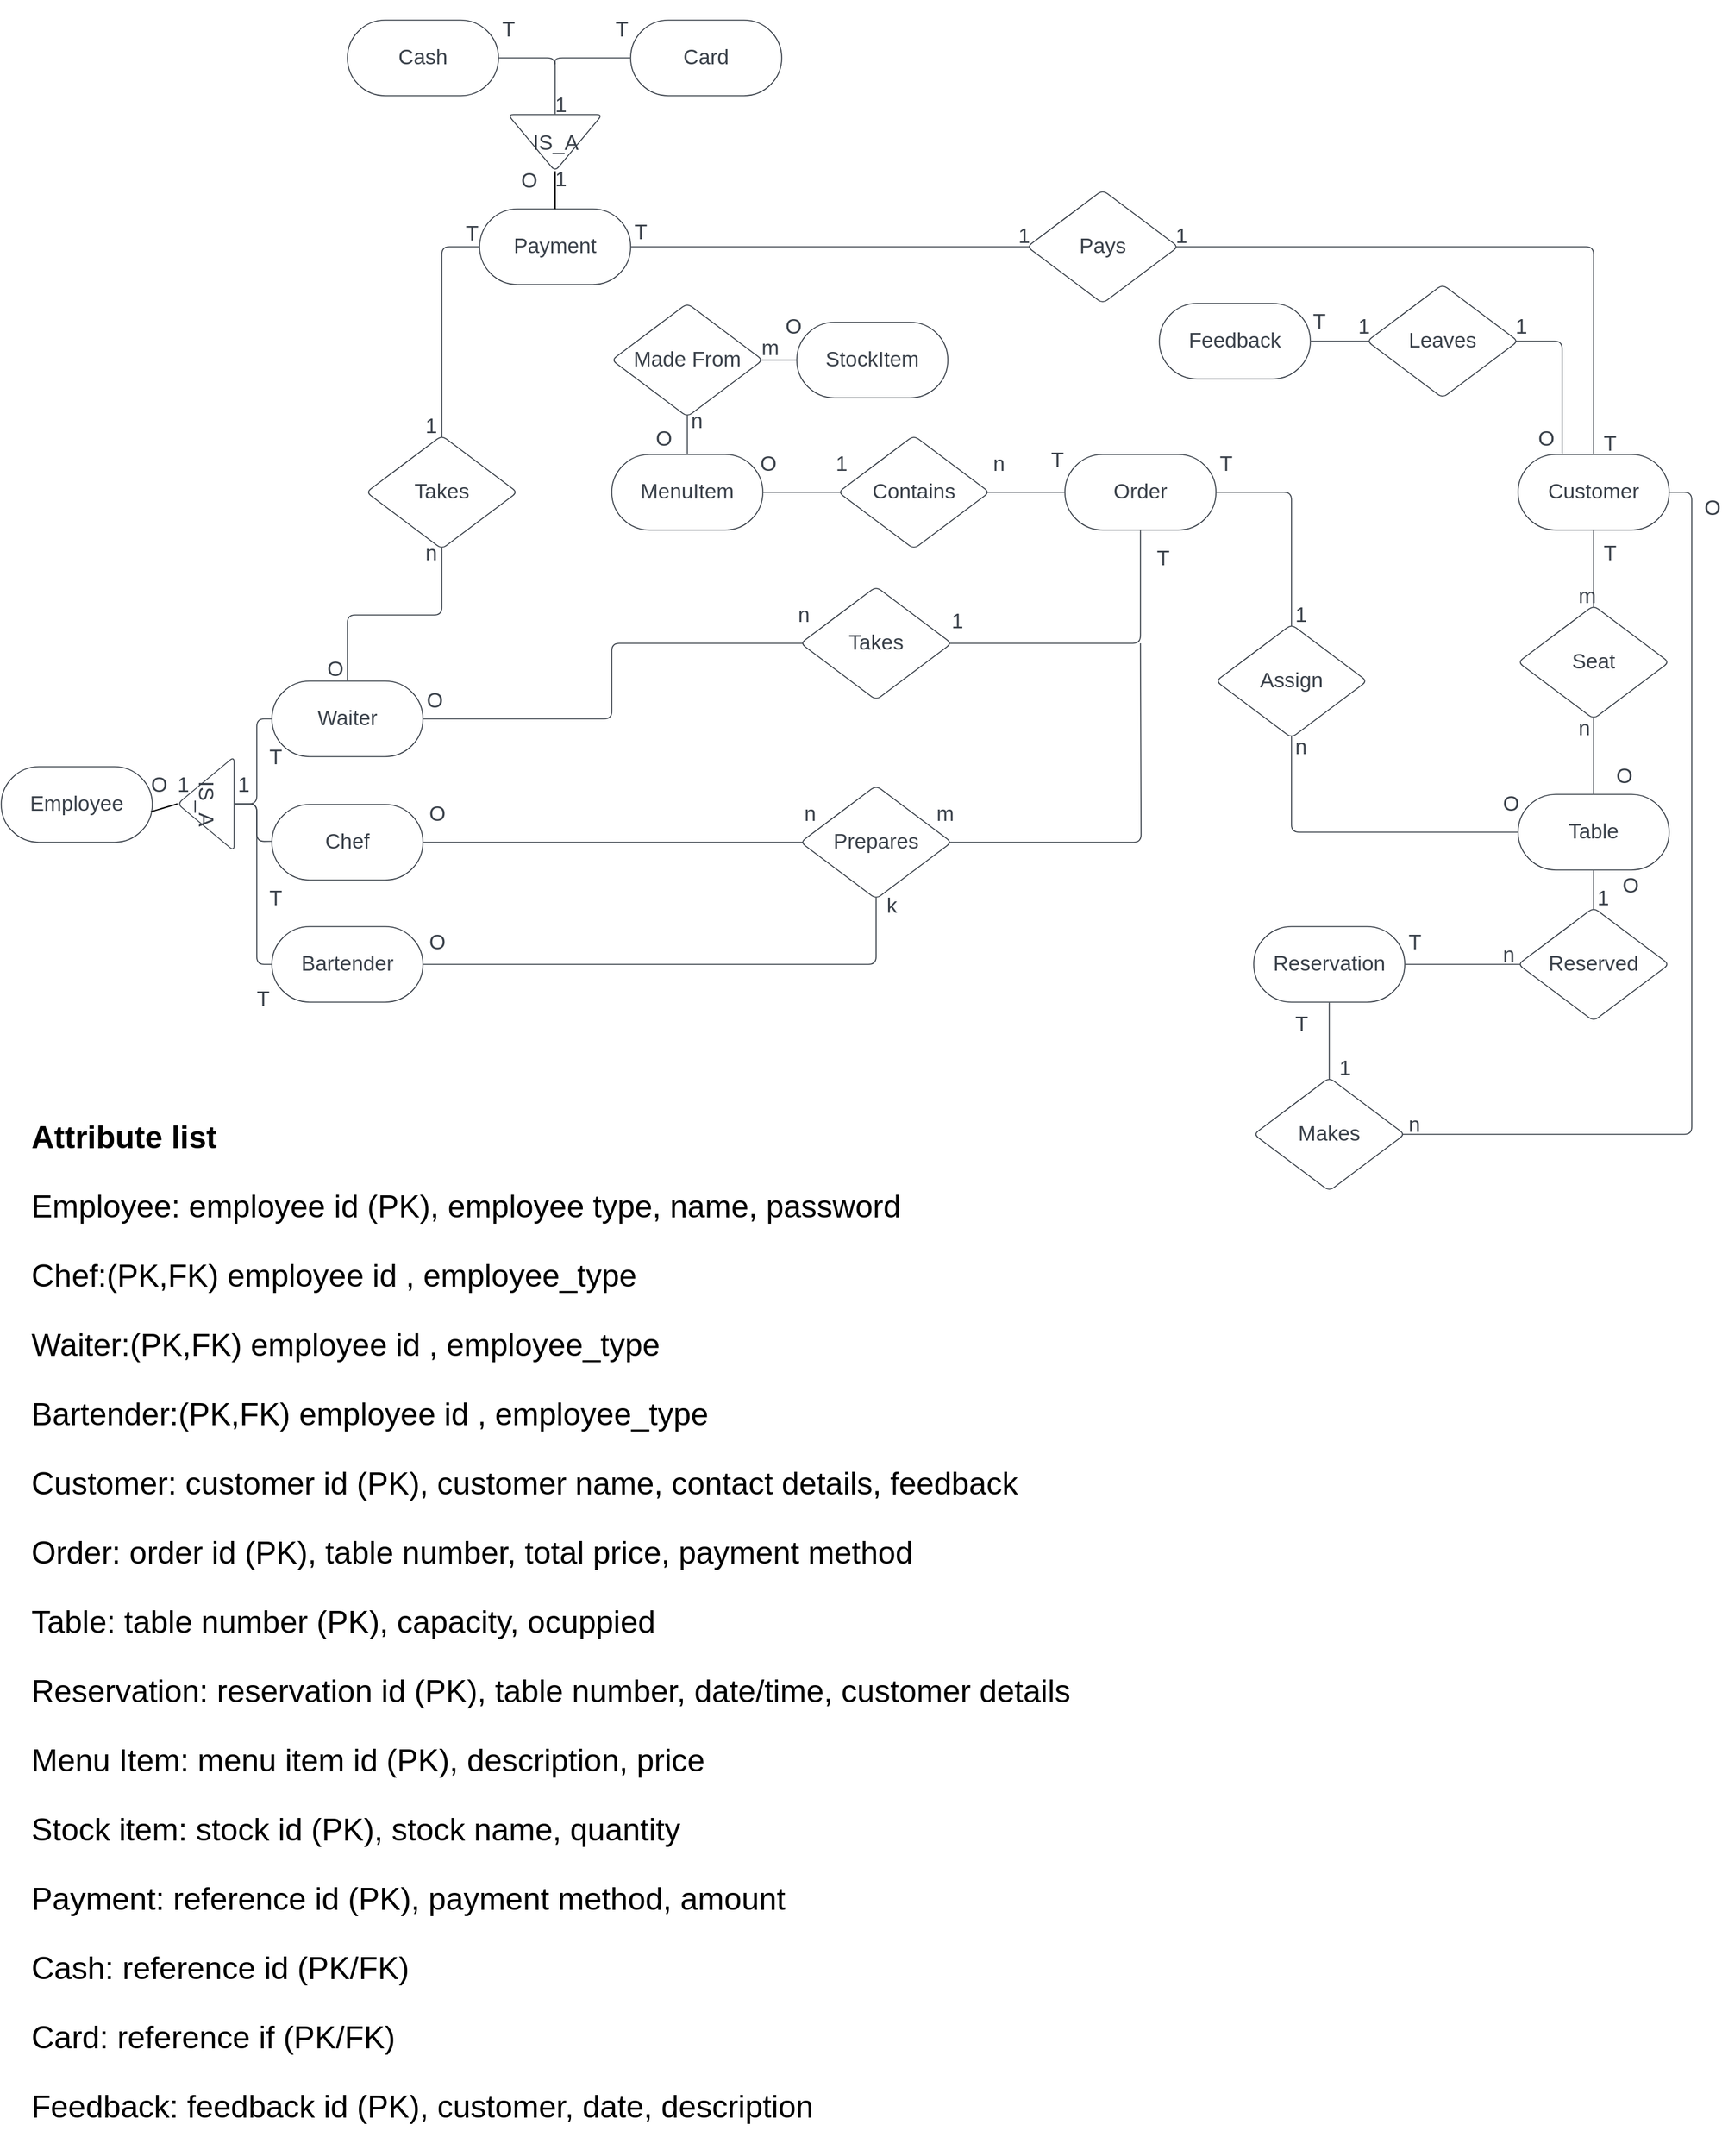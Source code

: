 <mxfile version="21.1.1" type="device">
  <diagram name="Page-1" id="UmS6rFTY6wsE3aGpJzvI">
    <mxGraphModel dx="3357" dy="1777" grid="1" gridSize="10" guides="1" tooltips="1" connect="1" arrows="1" fold="1" page="1" pageScale="1" pageWidth="4681" pageHeight="3300" math="0" shadow="0">
      <root>
        <mxCell id="0" />
        <mxCell id="1" parent="0" />
        <mxCell id="S80QuY6IthFkzWMJONJ6-1" value="MenuItem" style="html=1;overflow=block;blockSpacing=1;whiteSpace=wrap;rounded=1;arcSize=50;fontSize=16.7;fontColor=#3a414a;spacing=3.8;strokeColor=#3a414a;strokeOpacity=100;strokeWidth=0.8;lucidId=2_DQPhxuo9Rk;" vertex="1" parent="1">
          <mxGeometry x="495" y="440" width="120" height="60" as="geometry" />
        </mxCell>
        <mxCell id="S80QuY6IthFkzWMJONJ6-2" value="Order" style="html=1;overflow=block;blockSpacing=1;whiteSpace=wrap;rounded=1;arcSize=50;fontSize=16.7;fontColor=#3a414a;spacing=3.8;strokeColor=#3a414a;strokeOpacity=100;strokeWidth=0.8;lucidId=._DQTchEHY8T;" vertex="1" parent="1">
          <mxGeometry x="855" y="440" width="120" height="60" as="geometry" />
        </mxCell>
        <mxCell id="S80QuY6IthFkzWMJONJ6-3" value="Customer" style="html=1;overflow=block;blockSpacing=1;whiteSpace=wrap;rounded=1;arcSize=50;fontSize=16.7;fontColor=#3a414a;spacing=3.8;strokeColor=#3a414a;strokeOpacity=100;strokeWidth=0.8;lucidId=d.DQFNLU6VH_;" vertex="1" parent="1">
          <mxGeometry x="1215" y="440" width="120" height="60" as="geometry" />
        </mxCell>
        <mxCell id="S80QuY6IthFkzWMJONJ6-4" value="Payment" style="html=1;overflow=block;blockSpacing=1;whiteSpace=wrap;rounded=1;arcSize=50;fontSize=16.7;fontColor=#3a414a;spacing=3.8;strokeColor=#3a414a;strokeOpacity=100;strokeWidth=0.8;lucidId=h.DQC96e93he;" vertex="1" parent="1">
          <mxGeometry x="390" y="245" width="120" height="60" as="geometry" />
        </mxCell>
        <mxCell id="S80QuY6IthFkzWMJONJ6-5" value="StockItem" style="html=1;overflow=block;blockSpacing=1;whiteSpace=wrap;rounded=1;arcSize=50;fontSize=16.7;fontColor=#3a414a;spacing=3.8;strokeColor=#3a414a;strokeOpacity=100;strokeWidth=0.8;lucidId=w.DQA-eMq3Mj;" vertex="1" parent="1">
          <mxGeometry x="642" y="335" width="120" height="60" as="geometry" />
        </mxCell>
        <mxCell id="S80QuY6IthFkzWMJONJ6-6" value="Employee" style="html=1;overflow=block;blockSpacing=1;whiteSpace=wrap;rounded=1;arcSize=50;fontSize=16.7;fontColor=#3a414a;spacing=3.8;strokeColor=#3a414a;strokeOpacity=100;strokeWidth=0.8;lucidId=v~DQZz5hIpRH;" vertex="1" parent="1">
          <mxGeometry x="10" y="688" width="120" height="60" as="geometry" />
        </mxCell>
        <mxCell id="S80QuY6IthFkzWMJONJ6-7" value="Table" style="html=1;overflow=block;blockSpacing=1;whiteSpace=wrap;rounded=1;arcSize=50;fontSize=16.7;fontColor=#3a414a;spacing=3.8;strokeColor=#3a414a;strokeOpacity=100;strokeWidth=0.8;lucidId=0bEQs~nstInd;" vertex="1" parent="1">
          <mxGeometry x="1215" y="710" width="120" height="60" as="geometry" />
        </mxCell>
        <mxCell id="S80QuY6IthFkzWMJONJ6-8" value="Seat" style="html=1;overflow=block;blockSpacing=1;whiteSpace=wrap;rhombus;fontSize=16.7;fontColor=#3a414a;spacing=3.8;strokeColor=#3a414a;strokeOpacity=100;rounded=1;absoluteArcSize=1;arcSize=9;strokeWidth=0.8;lucidId=tdEQ4blQY3JG;" vertex="1" parent="1">
          <mxGeometry x="1215" y="560" width="120" height="90" as="geometry" />
        </mxCell>
        <mxCell id="S80QuY6IthFkzWMJONJ6-9" value="" style="html=1;jettySize=18;whiteSpace=wrap;fontSize=13;strokeColor=#3a414a;strokeOpacity=100;strokeWidth=0.8;rounded=1;arcSize=12;edgeStyle=orthogonalEdgeStyle;startArrow=none;endArrow=none;exitX=0.5;exitY=0.988;exitPerimeter=0;entryX=0.5;entryY=-0.006;entryPerimeter=0;lucidId=BdEQRk9umvF-;" edge="1" parent="1" source="S80QuY6IthFkzWMJONJ6-8" target="S80QuY6IthFkzWMJONJ6-7">
          <mxGeometry width="100" height="100" relative="1" as="geometry">
            <Array as="points" />
          </mxGeometry>
        </mxCell>
        <mxCell id="S80QuY6IthFkzWMJONJ6-10" value="" style="html=1;jettySize=18;whiteSpace=wrap;fontSize=13;strokeColor=#3a414a;strokeOpacity=100;strokeWidth=0.8;rounded=1;arcSize=12;edgeStyle=orthogonalEdgeStyle;startArrow=none;endArrow=none;exitX=0.5;exitY=0.012;exitPerimeter=0;entryX=0.5;entryY=1.006;entryPerimeter=0;lucidId=DdEQl_QX19ii;" edge="1" parent="1" source="S80QuY6IthFkzWMJONJ6-8" target="S80QuY6IthFkzWMJONJ6-3">
          <mxGeometry width="100" height="100" relative="1" as="geometry">
            <Array as="points" />
          </mxGeometry>
        </mxCell>
        <mxCell id="S80QuY6IthFkzWMJONJ6-11" value="Assign" style="html=1;overflow=block;blockSpacing=1;whiteSpace=wrap;rhombus;fontSize=16.7;fontColor=#3a414a;spacing=3.8;strokeColor=#3a414a;strokeOpacity=100;rounded=1;absoluteArcSize=1;arcSize=9;strokeWidth=0.8;lucidId=7dEQ_uxUIDBg;" vertex="1" parent="1">
          <mxGeometry x="975" y="575" width="120" height="90" as="geometry" />
        </mxCell>
        <mxCell id="S80QuY6IthFkzWMJONJ6-12" value="" style="html=1;jettySize=18;whiteSpace=wrap;fontSize=13;strokeColor=#3a414a;strokeOpacity=100;strokeWidth=0.8;rounded=1;arcSize=12;edgeStyle=orthogonalEdgeStyle;startArrow=none;endArrow=none;exitX=-0.003;exitY=0.5;exitPerimeter=0;entryX=0.5;entryY=0.988;entryPerimeter=0;lucidId=_dEQQ1A~7qpR;" edge="1" parent="1" source="S80QuY6IthFkzWMJONJ6-7" target="S80QuY6IthFkzWMJONJ6-11">
          <mxGeometry width="100" height="100" relative="1" as="geometry">
            <Array as="points" />
          </mxGeometry>
        </mxCell>
        <mxCell id="S80QuY6IthFkzWMJONJ6-13" value="Contains" style="html=1;overflow=block;blockSpacing=1;whiteSpace=wrap;rhombus;fontSize=16.7;fontColor=#3a414a;spacing=3.8;strokeColor=#3a414a;strokeOpacity=100;rounded=1;absoluteArcSize=1;arcSize=9;strokeWidth=0.8;lucidId=EfEQcmKpIMPb;" vertex="1" parent="1">
          <mxGeometry x="675" y="425" width="120" height="90" as="geometry" />
        </mxCell>
        <mxCell id="S80QuY6IthFkzWMJONJ6-14" value="" style="html=1;jettySize=18;whiteSpace=wrap;fontSize=13;strokeColor=#3a414a;strokeOpacity=100;strokeWidth=0.8;rounded=1;arcSize=12;edgeStyle=orthogonalEdgeStyle;startArrow=none;endArrow=none;exitX=0.016;exitY=0.5;exitPerimeter=0;entryX=1.003;entryY=0.5;entryPerimeter=0;lucidId=NfEQSkgi019_;" edge="1" parent="1" source="S80QuY6IthFkzWMJONJ6-13" target="S80QuY6IthFkzWMJONJ6-1">
          <mxGeometry width="100" height="100" relative="1" as="geometry">
            <Array as="points" />
          </mxGeometry>
        </mxCell>
        <mxCell id="S80QuY6IthFkzWMJONJ6-15" value="" style="html=1;jettySize=18;whiteSpace=wrap;fontSize=13;strokeColor=#3a414a;strokeOpacity=100;strokeWidth=0.8;rounded=1;arcSize=12;edgeStyle=orthogonalEdgeStyle;startArrow=none;endArrow=none;exitX=0.984;exitY=0.5;exitPerimeter=0;entryX=-0.003;entryY=0.5;entryPerimeter=0;lucidId=PfEQSQd2A8I1;" edge="1" parent="1" source="S80QuY6IthFkzWMJONJ6-13" target="S80QuY6IthFkzWMJONJ6-2">
          <mxGeometry width="100" height="100" relative="1" as="geometry">
            <Array as="points" />
          </mxGeometry>
        </mxCell>
        <mxCell id="S80QuY6IthFkzWMJONJ6-16" value="IS_A" style="html=1;overflow=block;blockSpacing=1;whiteSpace=wrap;triangle;direction=south;anchorPointDirection=0;fontSize=16.7;fontColor=#3a414a;spacing=3.8;strokeColor=#3a414a;strokeOpacity=100;rounded=1;absoluteArcSize=1;arcSize=9;rotation=90;strokeWidth=0.8;lucidId=~hEQePkiE7fA;" vertex="1" parent="1">
          <mxGeometry x="135" y="695" width="75" height="45" as="geometry" />
        </mxCell>
        <mxCell id="S80QuY6IthFkzWMJONJ6-17" value="Waiter" style="html=1;overflow=block;blockSpacing=1;whiteSpace=wrap;rounded=1;arcSize=50;fontSize=16.7;fontColor=#3a414a;spacing=3.8;strokeColor=#3a414a;strokeOpacity=100;strokeWidth=0.8;lucidId=BiEQbchatAL5;" vertex="1" parent="1">
          <mxGeometry x="225" y="620" width="120" height="60" as="geometry" />
        </mxCell>
        <mxCell id="S80QuY6IthFkzWMJONJ6-18" value="Chef" style="html=1;overflow=block;blockSpacing=1;whiteSpace=wrap;rounded=1;arcSize=50;fontSize=16.7;fontColor=#3a414a;spacing=3.8;strokeColor=#3a414a;strokeOpacity=100;strokeWidth=0.8;lucidId=UiEQfYF8tl4D;" vertex="1" parent="1">
          <mxGeometry x="225" y="718" width="120" height="60" as="geometry" />
        </mxCell>
        <mxCell id="S80QuY6IthFkzWMJONJ6-19" value="" style="html=1;jettySize=18;whiteSpace=wrap;fontSize=13;strokeColor=#3a414a;strokeOpacity=100;strokeWidth=0.8;rounded=1;arcSize=12;edgeStyle=orthogonalEdgeStyle;startArrow=none;endArrow=none;exitX=0.5;exitY=-0.008;exitPerimeter=0;entryX=-0.003;entryY=0.5;entryPerimeter=0;lucidId=0iEQiev8DkRv;" edge="1" parent="1" source="S80QuY6IthFkzWMJONJ6-16" target="S80QuY6IthFkzWMJONJ6-17">
          <mxGeometry width="100" height="100" relative="1" as="geometry">
            <Array as="points">
              <mxPoint x="213" y="718" />
              <mxPoint x="213" y="650" />
            </Array>
          </mxGeometry>
        </mxCell>
        <mxCell id="S80QuY6IthFkzWMJONJ6-20" value="" style="html=1;jettySize=18;whiteSpace=wrap;fontSize=13;strokeColor=#3a414a;strokeOpacity=100;strokeWidth=0.8;rounded=1;arcSize=12;edgeStyle=orthogonalEdgeStyle;startArrow=none;endArrow=none;exitX=0.5;exitY=-0.008;exitPerimeter=0;entryX=-0.003;entryY=0.488;entryPerimeter=0;lucidId=4iEQh3PGphHI;" edge="1" parent="1" source="S80QuY6IthFkzWMJONJ6-16" target="S80QuY6IthFkzWMJONJ6-18">
          <mxGeometry width="100" height="100" relative="1" as="geometry">
            <Array as="points" />
          </mxGeometry>
        </mxCell>
        <mxCell id="S80QuY6IthFkzWMJONJ6-21" value="Takes" style="html=1;overflow=block;blockSpacing=1;whiteSpace=wrap;rhombus;fontSize=16.7;fontColor=#3a414a;spacing=3.8;strokeColor=#3a414a;strokeOpacity=100;rounded=1;absoluteArcSize=1;arcSize=9;strokeWidth=0.8;lucidId=djEQe-ayFI_I;" vertex="1" parent="1">
          <mxGeometry x="645" y="545" width="120" height="90" as="geometry" />
        </mxCell>
        <mxCell id="S80QuY6IthFkzWMJONJ6-22" value="" style="html=1;jettySize=18;whiteSpace=wrap;fontSize=13;strokeColor=#3a414a;strokeOpacity=100;strokeWidth=0.8;rounded=1;arcSize=12;edgeStyle=orthogonalEdgeStyle;startArrow=none;endArrow=none;exitX=0.984;exitY=0.5;exitPerimeter=0;entryX=0.5;entryY=1.006;entryPerimeter=0;lucidId=mjEQLjNJ.m2A;" edge="1" parent="1" source="S80QuY6IthFkzWMJONJ6-21" target="S80QuY6IthFkzWMJONJ6-2">
          <mxGeometry width="100" height="100" relative="1" as="geometry">
            <Array as="points" />
          </mxGeometry>
        </mxCell>
        <mxCell id="S80QuY6IthFkzWMJONJ6-23" value="" style="html=1;jettySize=18;whiteSpace=wrap;fontSize=13;strokeColor=#3a414a;strokeOpacity=100;strokeWidth=0.8;rounded=1;arcSize=12;edgeStyle=orthogonalEdgeStyle;startArrow=none;endArrow=none;exitX=1.003;exitY=0.5;exitPerimeter=0;entryX=0.016;entryY=0.5;entryPerimeter=0;lucidId=qjEQ~NXmA59S;" edge="1" parent="1" source="S80QuY6IthFkzWMJONJ6-17" target="S80QuY6IthFkzWMJONJ6-21">
          <mxGeometry width="100" height="100" relative="1" as="geometry">
            <Array as="points" />
          </mxGeometry>
        </mxCell>
        <mxCell id="S80QuY6IthFkzWMJONJ6-24" value="Prepares" style="html=1;overflow=block;blockSpacing=1;whiteSpace=wrap;rhombus;fontSize=16.7;fontColor=#3a414a;spacing=3.8;strokeColor=#3a414a;strokeOpacity=100;rounded=1;absoluteArcSize=1;arcSize=9;strokeWidth=0.8;lucidId=xjEQtoVPpX7N;" vertex="1" parent="1">
          <mxGeometry x="645" y="703" width="120" height="90" as="geometry" />
        </mxCell>
        <mxCell id="S80QuY6IthFkzWMJONJ6-25" value="" style="html=1;jettySize=18;whiteSpace=wrap;fontSize=13;strokeColor=#3a414a;strokeOpacity=100;strokeWidth=0.8;rounded=1;arcSize=12;edgeStyle=orthogonalEdgeStyle;startArrow=none;endArrow=none;exitX=1.003;exitY=0.5;exitPerimeter=0;entryX=0.016;entryY=0.5;entryPerimeter=0;lucidId=CjEQ1WQ_Jceo;" edge="1" parent="1" source="S80QuY6IthFkzWMJONJ6-18" target="S80QuY6IthFkzWMJONJ6-24">
          <mxGeometry width="100" height="100" relative="1" as="geometry">
            <Array as="points" />
          </mxGeometry>
        </mxCell>
        <mxCell id="S80QuY6IthFkzWMJONJ6-26" value="" style="html=1;jettySize=18;whiteSpace=wrap;fontSize=13;strokeColor=#3a414a;strokeOpacity=100;strokeWidth=0.8;rounded=1;arcSize=12;edgeStyle=orthogonalEdgeStyle;startArrow=none;endArrow=none;exitX=0.984;exitY=0.5;exitPerimeter=0;lucidId=EjEQ8xeUZs5j;" edge="1" parent="1" source="S80QuY6IthFkzWMJONJ6-24">
          <mxGeometry width="100" height="100" relative="1" as="geometry">
            <Array as="points" />
            <mxPoint x="915" y="590" as="targetPoint" />
          </mxGeometry>
        </mxCell>
        <mxCell id="S80QuY6IthFkzWMJONJ6-27" value="Takes" style="html=1;overflow=block;blockSpacing=1;whiteSpace=wrap;rhombus;fontSize=16.7;fontColor=#3a414a;spacing=3.8;strokeColor=#3a414a;strokeOpacity=100;rounded=1;absoluteArcSize=1;arcSize=9;strokeWidth=0.8;lucidId=YmEQTsb6WZVF;" vertex="1" parent="1">
          <mxGeometry x="300" y="425" width="120" height="90" as="geometry" />
        </mxCell>
        <mxCell id="S80QuY6IthFkzWMJONJ6-28" value="" style="html=1;jettySize=18;whiteSpace=wrap;fontSize=13;strokeColor=#3a414a;strokeOpacity=100;strokeWidth=0.8;rounded=1;arcSize=12;edgeStyle=orthogonalEdgeStyle;startArrow=none;endArrow=none;exitX=0.5;exitY=-0.006;exitPerimeter=0;entryX=0.5;entryY=0.988;entryPerimeter=0;lucidId=9mEQhfkP1P~V;" edge="1" parent="1" source="S80QuY6IthFkzWMJONJ6-17" target="S80QuY6IthFkzWMJONJ6-27">
          <mxGeometry width="100" height="100" relative="1" as="geometry">
            <Array as="points" />
          </mxGeometry>
        </mxCell>
        <mxCell id="S80QuY6IthFkzWMJONJ6-29" value="" style="html=1;jettySize=18;whiteSpace=wrap;fontSize=13;strokeColor=#3a414a;strokeOpacity=100;strokeWidth=0.8;rounded=1;arcSize=12;edgeStyle=orthogonalEdgeStyle;startArrow=none;endArrow=none;exitX=0.5;exitY=0.012;exitPerimeter=0;entryX=-0.003;entryY=0.5;entryPerimeter=0;lucidId=.mEQuOVJLHmQ;" edge="1" parent="1" source="S80QuY6IthFkzWMJONJ6-27" target="S80QuY6IthFkzWMJONJ6-4">
          <mxGeometry width="100" height="100" relative="1" as="geometry">
            <Array as="points" />
          </mxGeometry>
        </mxCell>
        <mxCell id="S80QuY6IthFkzWMJONJ6-30" value="IS_A" style="html=1;overflow=block;blockSpacing=1;whiteSpace=wrap;triangle;direction=south;anchorPointDirection=0;fontSize=16.7;fontColor=#3a414a;spacing=3.8;strokeColor=#3a414a;strokeOpacity=100;rounded=1;absoluteArcSize=1;arcSize=9;strokeWidth=0.8;lucidId=rnEQ-4350Gy2;" vertex="1" parent="1">
          <mxGeometry x="412.5" y="170" width="75" height="45" as="geometry" />
        </mxCell>
        <mxCell id="S80QuY6IthFkzWMJONJ6-31" value="Cash" style="html=1;overflow=block;blockSpacing=1;whiteSpace=wrap;rounded=1;arcSize=50;fontSize=16.7;fontColor=#3a414a;spacing=3.8;strokeColor=#3a414a;strokeOpacity=100;strokeWidth=0.8;lucidId=DnEQ3WOIf4ch;" vertex="1" parent="1">
          <mxGeometry x="285" y="95" width="120" height="60" as="geometry" />
        </mxCell>
        <mxCell id="S80QuY6IthFkzWMJONJ6-32" value="Card" style="html=1;overflow=block;blockSpacing=1;whiteSpace=wrap;rounded=1;arcSize=50;fontSize=16.7;fontColor=#3a414a;spacing=3.8;strokeColor=#3a414a;strokeOpacity=100;strokeWidth=0.8;lucidId=InEQZ8LuFHVg;" vertex="1" parent="1">
          <mxGeometry x="510" y="95" width="120" height="60" as="geometry" />
        </mxCell>
        <mxCell id="S80QuY6IthFkzWMJONJ6-33" value="" style="html=1;jettySize=18;whiteSpace=wrap;fontSize=13;strokeColor=#3a414a;strokeOpacity=100;strokeWidth=0.8;rounded=1;arcSize=12;edgeStyle=orthogonalEdgeStyle;startArrow=none;endArrow=none;exitX=0.5;exitY=-0.008;exitPerimeter=0;entryX=1.003;entryY=0.5;entryPerimeter=0;lucidId=YnEQ~sSrrapf;" edge="1" parent="1" source="S80QuY6IthFkzWMJONJ6-30" target="S80QuY6IthFkzWMJONJ6-31">
          <mxGeometry width="100" height="100" relative="1" as="geometry">
            <Array as="points" />
          </mxGeometry>
        </mxCell>
        <mxCell id="S80QuY6IthFkzWMJONJ6-34" value="" style="html=1;jettySize=18;whiteSpace=wrap;fontSize=13;strokeColor=#3a414a;strokeOpacity=100;strokeWidth=0.8;rounded=1;arcSize=12;edgeStyle=orthogonalEdgeStyle;startArrow=none;endArrow=none;exitX=-0.003;exitY=0.5;exitPerimeter=0;lucidId=2nEQY8VtjMxU;" edge="1" parent="1" source="S80QuY6IthFkzWMJONJ6-32">
          <mxGeometry width="100" height="100" relative="1" as="geometry">
            <Array as="points">
              <mxPoint x="450" y="125" />
            </Array>
            <mxPoint x="450" y="130" as="targetPoint" />
          </mxGeometry>
        </mxCell>
        <mxCell id="S80QuY6IthFkzWMJONJ6-35" value="Pays" style="html=1;overflow=block;blockSpacing=1;whiteSpace=wrap;rhombus;fontSize=16.7;fontColor=#3a414a;spacing=3.8;strokeColor=#3a414a;strokeOpacity=100;rounded=1;absoluteArcSize=1;arcSize=9;strokeWidth=0.8;lucidId=-nEQ.9lkf2ao;" vertex="1" parent="1">
          <mxGeometry x="825" y="230" width="120" height="90" as="geometry" />
        </mxCell>
        <mxCell id="S80QuY6IthFkzWMJONJ6-36" value="" style="html=1;jettySize=18;whiteSpace=wrap;fontSize=13;strokeColor=#3a414a;strokeOpacity=100;strokeWidth=0.8;rounded=1;arcSize=12;edgeStyle=orthogonalEdgeStyle;startArrow=none;endArrow=none;exitX=1.003;exitY=0.5;exitPerimeter=0;entryX=0.016;entryY=0.5;entryPerimeter=0;lucidId=boEQ89w8xpk7;" edge="1" parent="1" source="S80QuY6IthFkzWMJONJ6-4" target="S80QuY6IthFkzWMJONJ6-35">
          <mxGeometry width="100" height="100" relative="1" as="geometry">
            <Array as="points" />
          </mxGeometry>
        </mxCell>
        <mxCell id="S80QuY6IthFkzWMJONJ6-37" value="" style="html=1;jettySize=18;whiteSpace=wrap;fontSize=13;strokeColor=#3a414a;strokeOpacity=100;strokeWidth=0.8;rounded=1;arcSize=12;edgeStyle=orthogonalEdgeStyle;startArrow=none;endArrow=none;exitX=0.984;exitY=0.5;exitPerimeter=0;entryX=0.5;entryY=-0.006;entryPerimeter=0;lucidId=doEQUVg7oRCX;" edge="1" parent="1" source="S80QuY6IthFkzWMJONJ6-35" target="S80QuY6IthFkzWMJONJ6-3">
          <mxGeometry width="100" height="100" relative="1" as="geometry">
            <Array as="points" />
          </mxGeometry>
        </mxCell>
        <mxCell id="S80QuY6IthFkzWMJONJ6-38" value="Made From" style="html=1;overflow=block;blockSpacing=1;whiteSpace=wrap;rhombus;fontSize=16.7;fontColor=#3a414a;spacing=3.8;strokeColor=#3a414a;strokeOpacity=100;rounded=1;absoluteArcSize=1;arcSize=9;strokeWidth=0.8;lucidId=cpEQ1az.Xr4e;" vertex="1" parent="1">
          <mxGeometry x="495" y="320" width="120" height="90" as="geometry" />
        </mxCell>
        <mxCell id="S80QuY6IthFkzWMJONJ6-39" value="" style="html=1;jettySize=18;whiteSpace=wrap;fontSize=13;strokeColor=#3a414a;strokeOpacity=100;strokeWidth=0.8;rounded=1;arcSize=12;edgeStyle=orthogonalEdgeStyle;startArrow=none;endArrow=none;exitX=0.5;exitY=-0.006;exitPerimeter=0;entryX=0.5;entryY=0.988;entryPerimeter=0;lucidId=opEQtXt2rCzO;" edge="1" parent="1" source="S80QuY6IthFkzWMJONJ6-1" target="S80QuY6IthFkzWMJONJ6-38">
          <mxGeometry width="100" height="100" relative="1" as="geometry">
            <Array as="points" />
          </mxGeometry>
        </mxCell>
        <mxCell id="S80QuY6IthFkzWMJONJ6-40" value="Bartender" style="html=1;overflow=block;blockSpacing=1;whiteSpace=wrap;rounded=1;arcSize=50;fontSize=16.7;fontColor=#3a414a;spacing=3.8;strokeColor=#3a414a;strokeOpacity=100;strokeWidth=0.8;lucidId=SqEQ4tKMFJMG;" vertex="1" parent="1">
          <mxGeometry x="225" y="815" width="120" height="60" as="geometry" />
        </mxCell>
        <mxCell id="S80QuY6IthFkzWMJONJ6-41" value="" style="html=1;jettySize=18;whiteSpace=wrap;fontSize=13;strokeColor=#3a414a;strokeOpacity=100;strokeWidth=0.8;rounded=1;arcSize=12;edgeStyle=orthogonalEdgeStyle;startArrow=none;endArrow=none;exitX=-0.003;exitY=0.5;exitPerimeter=0;entryX=0.5;entryY=-0.008;entryPerimeter=0;lucidId=arEQ--NOtVzf;" edge="1" parent="1" source="S80QuY6IthFkzWMJONJ6-40" target="S80QuY6IthFkzWMJONJ6-16">
          <mxGeometry width="100" height="100" relative="1" as="geometry">
            <Array as="points">
              <mxPoint x="213" y="845" />
              <mxPoint x="213" y="718" />
            </Array>
          </mxGeometry>
        </mxCell>
        <mxCell id="S80QuY6IthFkzWMJONJ6-42" value="" style="html=1;jettySize=18;whiteSpace=wrap;fontSize=13;strokeColor=#3a414a;strokeOpacity=100;strokeWidth=0.8;rounded=1;arcSize=12;edgeStyle=orthogonalEdgeStyle;startArrow=none;endArrow=none;exitX=1.003;exitY=0.5;exitPerimeter=0;entryX=0.5;entryY=0.988;entryPerimeter=0;lucidId=lrEQm4e8vdDJ;" edge="1" parent="1" source="S80QuY6IthFkzWMJONJ6-40" target="S80QuY6IthFkzWMJONJ6-24">
          <mxGeometry width="100" height="100" relative="1" as="geometry">
            <Array as="points" />
          </mxGeometry>
        </mxCell>
        <mxCell id="S80QuY6IthFkzWMJONJ6-43" value="" style="html=1;jettySize=18;whiteSpace=wrap;fontSize=13;strokeColor=#3a414a;strokeOpacity=100;strokeWidth=0.8;rounded=1;arcSize=12;edgeStyle=orthogonalEdgeStyle;startArrow=none;endArrow=none;exitX=0.984;exitY=0.5;exitPerimeter=0;entryX=-0.003;entryY=0.5;entryPerimeter=0;lucidId=jvEQdEp-C.QH;" edge="1" parent="1" source="S80QuY6IthFkzWMJONJ6-38" target="S80QuY6IthFkzWMJONJ6-5">
          <mxGeometry width="100" height="100" relative="1" as="geometry">
            <Array as="points" />
          </mxGeometry>
        </mxCell>
        <mxCell id="S80QuY6IthFkzWMJONJ6-44" value="Leaves" style="html=1;overflow=block;blockSpacing=1;whiteSpace=wrap;rhombus;fontSize=16.7;fontColor=#3a414a;spacing=3.8;strokeColor=#3a414a;strokeOpacity=100;rounded=1;absoluteArcSize=1;arcSize=9;strokeWidth=0.8;lucidId=RwEQ_eEorlI8;" vertex="1" parent="1">
          <mxGeometry x="1095" y="305" width="120" height="90" as="geometry" />
        </mxCell>
        <mxCell id="S80QuY6IthFkzWMJONJ6-45" value="Feedback" style="html=1;overflow=block;blockSpacing=1;whiteSpace=wrap;rounded=1;arcSize=50;fontSize=16.7;fontColor=#3a414a;spacing=3.8;strokeColor=#3a414a;strokeOpacity=100;strokeWidth=0.8;lucidId=4wEQ_NHxCIF2;" vertex="1" parent="1">
          <mxGeometry x="930" y="320" width="120" height="60" as="geometry" />
        </mxCell>
        <mxCell id="S80QuY6IthFkzWMJONJ6-46" value="" style="html=1;jettySize=18;whiteSpace=wrap;fontSize=13;strokeColor=#3a414a;strokeOpacity=100;strokeWidth=0.8;rounded=1;arcSize=12;edgeStyle=orthogonalEdgeStyle;startArrow=none;endArrow=none;exitX=0.984;exitY=0.5;exitPerimeter=0;lucidId=WxEQFrm~lbFe;" edge="1" parent="1" source="S80QuY6IthFkzWMJONJ6-44">
          <mxGeometry width="100" height="100" relative="1" as="geometry">
            <Array as="points">
              <mxPoint x="1250" y="350" />
              <mxPoint x="1250" y="440" />
            </Array>
            <mxPoint x="1250" y="440" as="targetPoint" />
          </mxGeometry>
        </mxCell>
        <mxCell id="S80QuY6IthFkzWMJONJ6-47" value="" style="html=1;jettySize=18;whiteSpace=wrap;fontSize=13;strokeColor=#3a414a;strokeOpacity=100;strokeWidth=0.8;rounded=1;arcSize=12;edgeStyle=orthogonalEdgeStyle;startArrow=none;endArrow=none;exitX=0.016;exitY=0.5;exitPerimeter=0;entryX=1.003;entryY=0.5;entryPerimeter=0;lucidId=3xEQVDQOPCme;" edge="1" parent="1" source="S80QuY6IthFkzWMJONJ6-44" target="S80QuY6IthFkzWMJONJ6-45">
          <mxGeometry width="100" height="100" relative="1" as="geometry">
            <Array as="points" />
          </mxGeometry>
        </mxCell>
        <mxCell id="S80QuY6IthFkzWMJONJ6-48" value="1" style="html=1;overflow=block;blockSpacing=1;whiteSpace=wrap;fontSize=16.7;fontColor=#3a414a;spacing=3.8;strokeOpacity=0;fillOpacity=0;rounded=1;absoluteArcSize=1;arcSize=9;fillColor=#ffffff;strokeWidth=0.8;lucidId=syEQALBLiEX-;" vertex="1" parent="1">
          <mxGeometry x="1035" y="545" width="15" height="45" as="geometry" />
        </mxCell>
        <mxCell id="S80QuY6IthFkzWMJONJ6-49" value="n" style="html=1;overflow=block;blockSpacing=1;whiteSpace=wrap;fontSize=16.7;fontColor=#3a414a;spacing=3.8;strokeOpacity=0;fillOpacity=0;rounded=1;absoluteArcSize=1;arcSize=9;fillColor=#ffffff;strokeWidth=0.8;lucidId=GyEQcYIGnGoh;" vertex="1" parent="1">
          <mxGeometry x="1035" y="650" width="15" height="45" as="geometry" />
        </mxCell>
        <mxCell id="S80QuY6IthFkzWMJONJ6-50" value="" style="html=1;jettySize=18;whiteSpace=wrap;fontSize=13;strokeColor=#3a414a;strokeOpacity=100;strokeWidth=0.8;rounded=1;arcSize=12;edgeStyle=orthogonalEdgeStyle;startArrow=none;endArrow=none;exitX=0.5;exitY=0.012;exitPerimeter=0;entryX=1.003;entryY=0.5;entryPerimeter=0;lucidId=4AEQU-j~Hgzy;" edge="1" parent="1" source="S80QuY6IthFkzWMJONJ6-11" target="S80QuY6IthFkzWMJONJ6-2">
          <mxGeometry width="100" height="100" relative="1" as="geometry">
            <Array as="points" />
          </mxGeometry>
        </mxCell>
        <mxCell id="S80QuY6IthFkzWMJONJ6-51" value="Reservation" style="html=1;overflow=block;blockSpacing=1;whiteSpace=wrap;rounded=1;arcSize=50;fontSize=16.7;fontColor=#3a414a;spacing=3.8;strokeColor=#3a414a;strokeOpacity=100;strokeWidth=0.8;lucidId=OBEQtPbvacES;" vertex="1" parent="1">
          <mxGeometry x="1005" y="815" width="120" height="60" as="geometry" />
        </mxCell>
        <mxCell id="S80QuY6IthFkzWMJONJ6-52" value="Reserved" style="html=1;overflow=block;blockSpacing=1;whiteSpace=wrap;rhombus;fontSize=16.7;fontColor=#3a414a;spacing=3.8;strokeColor=#3a414a;strokeOpacity=100;rounded=1;absoluteArcSize=1;arcSize=9;strokeWidth=0.8;lucidId=VBEQIGtRJGZ5;" vertex="1" parent="1">
          <mxGeometry x="1215" y="800" width="120" height="90" as="geometry" />
        </mxCell>
        <mxCell id="S80QuY6IthFkzWMJONJ6-53" value="" style="html=1;jettySize=18;whiteSpace=wrap;fontSize=13;strokeColor=#3a414a;strokeOpacity=100;strokeWidth=0.8;rounded=1;arcSize=12;edgeStyle=orthogonalEdgeStyle;startArrow=none;endArrow=none;exitX=0.5;exitY=1.006;exitPerimeter=0;entryX=0.5;entryY=0.012;entryPerimeter=0;lucidId=ZBEQZ1E1kbt1;" edge="1" parent="1" source="S80QuY6IthFkzWMJONJ6-7" target="S80QuY6IthFkzWMJONJ6-52">
          <mxGeometry width="100" height="100" relative="1" as="geometry">
            <Array as="points" />
          </mxGeometry>
        </mxCell>
        <mxCell id="S80QuY6IthFkzWMJONJ6-54" value="" style="html=1;jettySize=18;whiteSpace=wrap;fontSize=13;strokeColor=#3a414a;strokeOpacity=100;strokeWidth=0.8;rounded=1;arcSize=12;edgeStyle=orthogonalEdgeStyle;startArrow=none;endArrow=none;exitX=1.003;exitY=0.5;exitPerimeter=0;entryX=0.016;entryY=0.5;entryPerimeter=0;lucidId=qCEQkpORyX1c;" edge="1" parent="1" source="S80QuY6IthFkzWMJONJ6-51" target="S80QuY6IthFkzWMJONJ6-52">
          <mxGeometry width="100" height="100" relative="1" as="geometry">
            <Array as="points" />
          </mxGeometry>
        </mxCell>
        <mxCell id="S80QuY6IthFkzWMJONJ6-55" value="Makes" style="html=1;overflow=block;blockSpacing=1;whiteSpace=wrap;rhombus;fontSize=16.7;fontColor=#3a414a;spacing=3.8;strokeColor=#3a414a;strokeOpacity=100;rounded=1;absoluteArcSize=1;arcSize=9;strokeWidth=0.8;lucidId=wCEQsAgM2y~H;" vertex="1" parent="1">
          <mxGeometry x="1005" y="935" width="120" height="90" as="geometry" />
        </mxCell>
        <mxCell id="S80QuY6IthFkzWMJONJ6-56" value="" style="html=1;jettySize=18;whiteSpace=wrap;fontSize=13;strokeColor=#3a414a;strokeOpacity=100;strokeWidth=0.8;rounded=1;arcSize=12;edgeStyle=orthogonalEdgeStyle;startArrow=none;endArrow=none;exitX=1.003;exitY=0.5;exitPerimeter=0;entryX=0.984;entryY=0.5;entryPerimeter=0;lucidId=BCEQsd41lrSG;" edge="1" parent="1" source="S80QuY6IthFkzWMJONJ6-3" target="S80QuY6IthFkzWMJONJ6-55">
          <mxGeometry width="100" height="100" relative="1" as="geometry">
            <Array as="points">
              <mxPoint x="1353" y="470" />
              <mxPoint x="1353" y="980" />
            </Array>
          </mxGeometry>
        </mxCell>
        <mxCell id="S80QuY6IthFkzWMJONJ6-57" value="" style="html=1;jettySize=18;whiteSpace=wrap;fontSize=13;strokeColor=#3a414a;strokeOpacity=100;strokeWidth=0.8;rounded=1;arcSize=12;edgeStyle=orthogonalEdgeStyle;startArrow=none;endArrow=none;exitX=0.5;exitY=0.012;exitPerimeter=0;entryX=0.5;entryY=1.006;entryPerimeter=0;lucidId=CCEQMygc~Qdq;" edge="1" parent="1" source="S80QuY6IthFkzWMJONJ6-55" target="S80QuY6IthFkzWMJONJ6-51">
          <mxGeometry width="100" height="100" relative="1" as="geometry">
            <Array as="points" />
          </mxGeometry>
        </mxCell>
        <mxCell id="S80QuY6IthFkzWMJONJ6-58" value="n" style="html=1;overflow=block;blockSpacing=1;whiteSpace=wrap;fontSize=16.7;fontColor=#3a414a;spacing=3.8;strokeOpacity=0;fillOpacity=0;rounded=1;absoluteArcSize=1;arcSize=9;fillColor=#ffffff;strokeWidth=0.8;lucidId=kEEQ2s.TJrN8;" vertex="1" parent="1">
          <mxGeometry x="1260" y="635" width="15" height="45" as="geometry" />
        </mxCell>
        <mxCell id="S80QuY6IthFkzWMJONJ6-59" value="m" style="html=1;overflow=block;blockSpacing=1;whiteSpace=wrap;fontSize=16.7;fontColor=#3a414a;spacing=3.8;strokeOpacity=0;fillOpacity=0;rounded=1;absoluteArcSize=1;arcSize=9;fillColor=#ffffff;strokeWidth=0.8;lucidId=qEEQJri9x1nm;" vertex="1" parent="1">
          <mxGeometry x="1260" y="530" width="15" height="45" as="geometry" />
        </mxCell>
        <mxCell id="S80QuY6IthFkzWMJONJ6-60" value="1" style="html=1;overflow=block;blockSpacing=1;whiteSpace=wrap;fontSize=16.7;fontColor=#3a414a;spacing=3.8;strokeOpacity=0;fillOpacity=0;rounded=1;absoluteArcSize=1;arcSize=9;fillColor=#ffffff;strokeWidth=0.8;lucidId=eFEQ6EFhVz6b;" vertex="1" parent="1">
          <mxGeometry x="1070" y="905" width="15" height="45" as="geometry" />
        </mxCell>
        <mxCell id="S80QuY6IthFkzWMJONJ6-61" value="n" style="html=1;overflow=block;blockSpacing=1;whiteSpace=wrap;fontSize=16.7;fontColor=#3a414a;spacing=3.8;strokeOpacity=0;fillOpacity=0;rounded=1;absoluteArcSize=1;arcSize=9;fillColor=#ffffff;strokeWidth=0.8;lucidId=kEEQ2s.TJrN8;" vertex="1" parent="1">
          <mxGeometry x="1125" y="950" width="15" height="45" as="geometry" />
        </mxCell>
        <mxCell id="S80QuY6IthFkzWMJONJ6-62" value="n" style="html=1;overflow=block;blockSpacing=1;whiteSpace=wrap;fontSize=16.7;fontColor=#3a414a;spacing=3.8;strokeOpacity=0;fillOpacity=0;rounded=1;absoluteArcSize=1;arcSize=9;fillColor=#ffffff;strokeWidth=0.8;lucidId=kEEQ2s.TJrN8;" vertex="1" parent="1">
          <mxGeometry x="1200" y="815" width="15" height="45" as="geometry" />
        </mxCell>
        <mxCell id="S80QuY6IthFkzWMJONJ6-63" value="1" style="html=1;overflow=block;blockSpacing=1;whiteSpace=wrap;fontSize=16.7;fontColor=#3a414a;spacing=3.8;strokeOpacity=0;fillOpacity=0;rounded=1;absoluteArcSize=1;arcSize=9;fillColor=#ffffff;strokeWidth=0.8;lucidId=eFEQ6EFhVz6b;" vertex="1" parent="1">
          <mxGeometry x="1275" y="770" width="15" height="45" as="geometry" />
        </mxCell>
        <mxCell id="S80QuY6IthFkzWMJONJ6-64" value="1" style="html=1;overflow=block;blockSpacing=1;whiteSpace=wrap;fontSize=16.7;fontColor=#3a414a;spacing=3.8;strokeOpacity=0;fillOpacity=0;rounded=1;absoluteArcSize=1;arcSize=9;fillColor=#ffffff;strokeWidth=0.8;lucidId=syEQALBLiEX-;" vertex="1" parent="1">
          <mxGeometry x="1210" y="316" width="15" height="45" as="geometry" />
        </mxCell>
        <mxCell id="S80QuY6IthFkzWMJONJ6-65" value="1" style="html=1;overflow=block;blockSpacing=1;whiteSpace=wrap;fontSize=16.7;fontColor=#3a414a;spacing=3.8;strokeOpacity=0;fillOpacity=0;rounded=1;absoluteArcSize=1;arcSize=9;fillColor=#ffffff;strokeWidth=0.8;lucidId=syEQALBLiEX-;" vertex="1" parent="1">
          <mxGeometry x="1085" y="316" width="15" height="45" as="geometry" />
        </mxCell>
        <mxCell id="S80QuY6IthFkzWMJONJ6-66" value="1" style="html=1;overflow=block;blockSpacing=1;whiteSpace=wrap;fontSize=16.7;fontColor=#3a414a;spacing=3.8;strokeOpacity=0;fillOpacity=0;rounded=1;absoluteArcSize=1;arcSize=9;fillColor=#ffffff;strokeWidth=0.8;lucidId=syEQALBLiEX-;" vertex="1" parent="1">
          <mxGeometry x="940" y="244" width="15" height="45" as="geometry" />
        </mxCell>
        <mxCell id="S80QuY6IthFkzWMJONJ6-67" value="1" style="html=1;overflow=block;blockSpacing=1;whiteSpace=wrap;fontSize=16.7;fontColor=#3a414a;spacing=3.8;strokeOpacity=0;fillOpacity=0;rounded=1;absoluteArcSize=1;arcSize=9;fillColor=#ffffff;strokeWidth=0.8;lucidId=syEQALBLiEX-;" vertex="1" parent="1">
          <mxGeometry x="815" y="244" width="15" height="45" as="geometry" />
        </mxCell>
        <mxCell id="S80QuY6IthFkzWMJONJ6-68" value="" style="endArrow=none;html=1;rounded=0;entryX=0.5;entryY=1;entryDx=0;entryDy=0;" edge="1" parent="1" source="S80QuY6IthFkzWMJONJ6-4" target="S80QuY6IthFkzWMJONJ6-30">
          <mxGeometry width="50" height="50" relative="1" as="geometry">
            <mxPoint x="400" y="265" as="sourcePoint" />
            <mxPoint x="470" y="220" as="targetPoint" />
            <Array as="points" />
          </mxGeometry>
        </mxCell>
        <mxCell id="S80QuY6IthFkzWMJONJ6-71" value="1" style="html=1;overflow=block;blockSpacing=1;whiteSpace=wrap;fontSize=16.7;fontColor=#3a414a;spacing=3.8;strokeOpacity=0;fillOpacity=0;rounded=1;absoluteArcSize=1;arcSize=9;fillColor=#ffffff;strokeWidth=0.8;lucidId=syEQALBLiEX-;" vertex="1" parent="1">
          <mxGeometry x="447" y="199" width="15" height="45" as="geometry" />
        </mxCell>
        <mxCell id="S80QuY6IthFkzWMJONJ6-72" value="1" style="html=1;overflow=block;blockSpacing=1;whiteSpace=wrap;fontSize=16.7;fontColor=#3a414a;spacing=3.8;strokeOpacity=0;fillOpacity=0;rounded=1;absoluteArcSize=1;arcSize=9;fillColor=#ffffff;strokeWidth=0.8;lucidId=syEQALBLiEX-;" vertex="1" parent="1">
          <mxGeometry x="447" y="140" width="15" height="45" as="geometry" />
        </mxCell>
        <mxCell id="S80QuY6IthFkzWMJONJ6-74" value="n" style="html=1;overflow=block;blockSpacing=1;whiteSpace=wrap;fontSize=16.7;fontColor=#3a414a;spacing=3.8;strokeOpacity=0;fillOpacity=0;rounded=1;absoluteArcSize=1;arcSize=9;fillColor=#ffffff;strokeWidth=0.8;lucidId=kEEQ2s.TJrN8;" vertex="1" parent="1">
          <mxGeometry x="555" y="391" width="15" height="45" as="geometry" />
        </mxCell>
        <mxCell id="S80QuY6IthFkzWMJONJ6-75" value="m" style="html=1;overflow=block;blockSpacing=1;whiteSpace=wrap;fontSize=16.7;fontColor=#3a414a;spacing=3.8;strokeOpacity=0;fillOpacity=0;rounded=1;absoluteArcSize=1;arcSize=9;fillColor=#ffffff;strokeWidth=0.8;lucidId=qEEQJri9x1nm;" vertex="1" parent="1">
          <mxGeometry x="611" y="333" width="15" height="45" as="geometry" />
        </mxCell>
        <mxCell id="S80QuY6IthFkzWMJONJ6-76" value="n" style="html=1;overflow=block;blockSpacing=1;whiteSpace=wrap;fontSize=16.7;fontColor=#3a414a;spacing=3.8;strokeOpacity=0;fillOpacity=0;rounded=1;absoluteArcSize=1;arcSize=9;fillColor=#ffffff;strokeWidth=0.8;lucidId=kEEQ2s.TJrN8;" vertex="1" parent="1">
          <mxGeometry x="795" y="425" width="15" height="45" as="geometry" />
        </mxCell>
        <mxCell id="S80QuY6IthFkzWMJONJ6-77" value="1" style="html=1;overflow=block;blockSpacing=1;whiteSpace=wrap;fontSize=16.7;fontColor=#3a414a;spacing=3.8;strokeOpacity=0;fillOpacity=0;rounded=1;absoluteArcSize=1;arcSize=9;fillColor=#ffffff;strokeWidth=0.8;lucidId=syEQALBLiEX-;" vertex="1" parent="1">
          <mxGeometry x="670" y="425" width="15" height="45" as="geometry" />
        </mxCell>
        <mxCell id="S80QuY6IthFkzWMJONJ6-78" value="n" style="html=1;overflow=block;blockSpacing=1;whiteSpace=wrap;fontSize=16.7;fontColor=#3a414a;spacing=3.8;strokeOpacity=0;fillOpacity=0;rounded=1;absoluteArcSize=1;arcSize=9;fillColor=#ffffff;strokeWidth=0.8;lucidId=syEQALBLiEX-;" vertex="1" parent="1">
          <mxGeometry x="640" y="545" width="15" height="45" as="geometry" />
        </mxCell>
        <mxCell id="S80QuY6IthFkzWMJONJ6-79" value="1" style="html=1;overflow=block;blockSpacing=1;whiteSpace=wrap;fontSize=16.7;fontColor=#3a414a;spacing=3.8;strokeOpacity=0;fillOpacity=0;rounded=1;absoluteArcSize=1;arcSize=9;fillColor=#ffffff;strokeWidth=0.8;lucidId=syEQALBLiEX-;" vertex="1" parent="1">
          <mxGeometry x="762" y="550" width="15" height="45" as="geometry" />
        </mxCell>
        <mxCell id="S80QuY6IthFkzWMJONJ6-80" value="m" style="html=1;overflow=block;blockSpacing=1;whiteSpace=wrap;fontSize=16.7;fontColor=#3a414a;spacing=3.8;strokeOpacity=0;fillOpacity=0;rounded=1;absoluteArcSize=1;arcSize=9;fillColor=#ffffff;strokeWidth=0.8;lucidId=syEQALBLiEX-;" vertex="1" parent="1">
          <mxGeometry x="750" y="703" width="15" height="45" as="geometry" />
        </mxCell>
        <mxCell id="S80QuY6IthFkzWMJONJ6-81" value="n" style="html=1;overflow=block;blockSpacing=1;whiteSpace=wrap;fontSize=16.7;fontColor=#3a414a;spacing=3.8;strokeOpacity=0;fillOpacity=0;rounded=1;absoluteArcSize=1;arcSize=9;fillColor=#ffffff;strokeWidth=0.8;lucidId=syEQALBLiEX-;" vertex="1" parent="1">
          <mxGeometry x="645" y="703" width="15" height="45" as="geometry" />
        </mxCell>
        <mxCell id="S80QuY6IthFkzWMJONJ6-82" value="k" style="html=1;overflow=block;blockSpacing=1;whiteSpace=wrap;fontSize=16.7;fontColor=#3a414a;spacing=3.8;strokeOpacity=0;fillOpacity=0;rounded=1;absoluteArcSize=1;arcSize=9;fillColor=#ffffff;strokeWidth=0.8;lucidId=syEQALBLiEX-;" vertex="1" parent="1">
          <mxGeometry x="710" y="776" width="15" height="45" as="geometry" />
        </mxCell>
        <mxCell id="S80QuY6IthFkzWMJONJ6-83" value="n" style="html=1;overflow=block;blockSpacing=1;whiteSpace=wrap;fontSize=16.7;fontColor=#3a414a;spacing=3.8;strokeOpacity=0;fillOpacity=0;rounded=1;absoluteArcSize=1;arcSize=9;fillColor=#ffffff;strokeWidth=0.8;lucidId=syEQALBLiEX-;" vertex="1" parent="1">
          <mxGeometry x="344" y="496" width="15" height="45" as="geometry" />
        </mxCell>
        <mxCell id="S80QuY6IthFkzWMJONJ6-84" value="1" style="html=1;overflow=block;blockSpacing=1;whiteSpace=wrap;fontSize=16.7;fontColor=#3a414a;spacing=3.8;strokeOpacity=0;fillOpacity=0;rounded=1;absoluteArcSize=1;arcSize=9;fillColor=#ffffff;strokeWidth=0.8;lucidId=syEQALBLiEX-;" vertex="1" parent="1">
          <mxGeometry x="344" y="395" width="15" height="45" as="geometry" />
        </mxCell>
        <mxCell id="S80QuY6IthFkzWMJONJ6-85" value="1" style="html=1;overflow=block;blockSpacing=1;whiteSpace=wrap;fontSize=16.7;fontColor=#3a414a;spacing=3.8;strokeOpacity=0;fillOpacity=0;rounded=1;absoluteArcSize=1;arcSize=9;fillColor=#ffffff;strokeWidth=0.8;lucidId=syEQALBLiEX-;" vertex="1" parent="1">
          <mxGeometry x="147" y="680" width="15" height="45" as="geometry" />
        </mxCell>
        <mxCell id="S80QuY6IthFkzWMJONJ6-86" value="" style="endArrow=none;html=1;rounded=0;exitX=0.99;exitY=0.597;exitDx=0;exitDy=0;exitPerimeter=0;entryX=0.5;entryY=1;entryDx=0;entryDy=0;" edge="1" parent="1" source="S80QuY6IthFkzWMJONJ6-6" target="S80QuY6IthFkzWMJONJ6-16">
          <mxGeometry width="50" height="50" relative="1" as="geometry">
            <mxPoint x="130" y="730" as="sourcePoint" />
            <mxPoint x="180" y="680" as="targetPoint" />
          </mxGeometry>
        </mxCell>
        <mxCell id="S80QuY6IthFkzWMJONJ6-87" value="1" style="html=1;overflow=block;blockSpacing=1;whiteSpace=wrap;fontSize=16.7;fontColor=#3a414a;spacing=3.8;strokeOpacity=0;fillOpacity=0;rounded=1;absoluteArcSize=1;arcSize=9;fillColor=#ffffff;strokeWidth=0.8;lucidId=syEQALBLiEX-;" vertex="1" parent="1">
          <mxGeometry x="195" y="680" width="15" height="45" as="geometry" />
        </mxCell>
        <mxCell id="S80QuY6IthFkzWMJONJ6-88" value="T" style="html=1;overflow=block;blockSpacing=1;whiteSpace=wrap;fontSize=16.7;fontColor=#3a414a;spacing=3.8;strokeOpacity=0;fillOpacity=0;rounded=1;absoluteArcSize=1;arcSize=9;fillColor=#ffffff;strokeWidth=0.8;lucidId=syEQALBLiEX-;" vertex="1" parent="1">
          <mxGeometry x="1280" y="409" width="15" height="45" as="geometry" />
        </mxCell>
        <mxCell id="S80QuY6IthFkzWMJONJ6-89" value="T" style="html=1;overflow=block;blockSpacing=1;whiteSpace=wrap;fontSize=16.7;fontColor=#3a414a;spacing=3.8;strokeOpacity=0;fillOpacity=0;rounded=1;absoluteArcSize=1;arcSize=9;fillColor=#ffffff;strokeWidth=0.8;lucidId=syEQALBLiEX-;" vertex="1" parent="1">
          <mxGeometry x="510" y="241" width="15" height="45" as="geometry" />
        </mxCell>
        <mxCell id="S80QuY6IthFkzWMJONJ6-90" value="O" style="html=1;overflow=block;blockSpacing=1;whiteSpace=wrap;fontSize=16.7;fontColor=#3a414a;spacing=3.8;strokeOpacity=0;fillOpacity=0;rounded=1;absoluteArcSize=1;arcSize=9;fillColor=#ffffff;strokeWidth=0.8;lucidId=syEQALBLiEX-;" vertex="1" parent="1">
          <mxGeometry x="420" y="200" width="15" height="45" as="geometry" />
        </mxCell>
        <mxCell id="S80QuY6IthFkzWMJONJ6-91" value="T" style="html=1;overflow=block;blockSpacing=1;whiteSpace=wrap;fontSize=16.7;fontColor=#3a414a;spacing=3.8;strokeOpacity=0;fillOpacity=0;rounded=1;absoluteArcSize=1;arcSize=9;fillColor=#ffffff;strokeWidth=0.8;lucidId=syEQALBLiEX-;" vertex="1" parent="1">
          <mxGeometry x="495" y="80" width="15" height="45" as="geometry" />
        </mxCell>
        <mxCell id="S80QuY6IthFkzWMJONJ6-92" value="T" style="html=1;overflow=block;blockSpacing=1;whiteSpace=wrap;fontSize=16.7;fontColor=#3a414a;spacing=3.8;strokeOpacity=0;fillOpacity=0;rounded=1;absoluteArcSize=1;arcSize=9;fillColor=#ffffff;strokeWidth=0.8;lucidId=syEQALBLiEX-;" vertex="1" parent="1">
          <mxGeometry x="405" y="80" width="15" height="45" as="geometry" />
        </mxCell>
        <mxCell id="S80QuY6IthFkzWMJONJ6-93" value="T" style="html=1;overflow=block;blockSpacing=1;whiteSpace=wrap;fontSize=16.7;fontColor=#3a414a;spacing=3.8;strokeOpacity=0;fillOpacity=0;rounded=1;absoluteArcSize=1;arcSize=9;fillColor=#ffffff;strokeWidth=0.8;lucidId=syEQALBLiEX-;" vertex="1" parent="1">
          <mxGeometry x="376" y="242" width="15" height="45" as="geometry" />
        </mxCell>
        <mxCell id="S80QuY6IthFkzWMJONJ6-94" value="O" style="html=1;overflow=block;blockSpacing=1;whiteSpace=wrap;fontSize=16.7;fontColor=#3a414a;spacing=3.8;strokeOpacity=0;fillOpacity=0;rounded=1;absoluteArcSize=1;arcSize=9;fillColor=#ffffff;strokeWidth=0.8;lucidId=syEQALBLiEX-;" vertex="1" parent="1">
          <mxGeometry x="266" y="588" width="15" height="45" as="geometry" />
        </mxCell>
        <mxCell id="S80QuY6IthFkzWMJONJ6-95" value="O" style="html=1;overflow=block;blockSpacing=1;whiteSpace=wrap;fontSize=16.7;fontColor=#3a414a;spacing=3.8;strokeOpacity=0;fillOpacity=0;rounded=1;absoluteArcSize=1;arcSize=9;fillColor=#ffffff;strokeWidth=0.8;lucidId=syEQALBLiEX-;" vertex="1" parent="1">
          <mxGeometry x="126" y="680" width="15" height="45" as="geometry" />
        </mxCell>
        <mxCell id="S80QuY6IthFkzWMJONJ6-96" value="T" style="html=1;overflow=block;blockSpacing=1;whiteSpace=wrap;fontSize=16.7;fontColor=#3a414a;spacing=3.8;strokeOpacity=0;fillOpacity=0;rounded=1;absoluteArcSize=1;arcSize=9;fillColor=#ffffff;strokeWidth=0.8;lucidId=syEQALBLiEX-;" vertex="1" parent="1">
          <mxGeometry x="220" y="658" width="15" height="45" as="geometry" />
        </mxCell>
        <mxCell id="S80QuY6IthFkzWMJONJ6-97" value="T" style="html=1;overflow=block;blockSpacing=1;whiteSpace=wrap;fontSize=16.7;fontColor=#3a414a;spacing=3.8;strokeOpacity=0;fillOpacity=0;rounded=1;absoluteArcSize=1;arcSize=9;fillColor=#ffffff;strokeWidth=0.8;lucidId=syEQALBLiEX-;" vertex="1" parent="1">
          <mxGeometry x="220" y="770" width="15" height="45" as="geometry" />
        </mxCell>
        <mxCell id="S80QuY6IthFkzWMJONJ6-98" value="T" style="html=1;overflow=block;blockSpacing=1;whiteSpace=wrap;fontSize=16.7;fontColor=#3a414a;spacing=3.8;strokeOpacity=0;fillOpacity=0;rounded=1;absoluteArcSize=1;arcSize=9;fillColor=#ffffff;strokeWidth=0.8;lucidId=syEQALBLiEX-;" vertex="1" parent="1">
          <mxGeometry x="210" y="850" width="15" height="45" as="geometry" />
        </mxCell>
        <mxCell id="S80QuY6IthFkzWMJONJ6-99" value="O" style="html=1;overflow=block;blockSpacing=1;whiteSpace=wrap;fontSize=16.7;fontColor=#3a414a;spacing=3.8;strokeOpacity=0;fillOpacity=0;rounded=1;absoluteArcSize=1;arcSize=9;fillColor=#ffffff;strokeWidth=0.8;lucidId=syEQALBLiEX-;" vertex="1" parent="1">
          <mxGeometry x="347" y="703" width="15" height="45" as="geometry" />
        </mxCell>
        <mxCell id="S80QuY6IthFkzWMJONJ6-100" value="T" style="html=1;overflow=block;blockSpacing=1;whiteSpace=wrap;fontSize=16.7;fontColor=#3a414a;spacing=3.8;strokeOpacity=0;fillOpacity=0;rounded=1;absoluteArcSize=1;arcSize=9;fillColor=#ffffff;strokeWidth=0.8;lucidId=syEQALBLiEX-;" vertex="1" parent="1">
          <mxGeometry x="925" y="500" width="15" height="45" as="geometry" />
        </mxCell>
        <mxCell id="S80QuY6IthFkzWMJONJ6-101" value="O" style="html=1;overflow=block;blockSpacing=1;whiteSpace=wrap;fontSize=16.7;fontColor=#3a414a;spacing=3.8;strokeOpacity=0;fillOpacity=0;rounded=1;absoluteArcSize=1;arcSize=9;fillColor=#ffffff;strokeWidth=0.8;lucidId=syEQALBLiEX-;" vertex="1" parent="1">
          <mxGeometry x="345" y="613" width="15" height="45" as="geometry" />
        </mxCell>
        <mxCell id="S80QuY6IthFkzWMJONJ6-103" value="O" style="html=1;overflow=block;blockSpacing=1;whiteSpace=wrap;fontSize=16.7;fontColor=#3a414a;spacing=3.8;strokeOpacity=0;fillOpacity=0;rounded=1;absoluteArcSize=1;arcSize=9;fillColor=#ffffff;strokeWidth=0.8;lucidId=syEQALBLiEX-;" vertex="1" parent="1">
          <mxGeometry x="347" y="805" width="15" height="45" as="geometry" />
        </mxCell>
        <mxCell id="S80QuY6IthFkzWMJONJ6-104" value="O" style="html=1;overflow=block;blockSpacing=1;whiteSpace=wrap;fontSize=16.7;fontColor=#3a414a;spacing=3.8;strokeOpacity=0;fillOpacity=0;rounded=1;absoluteArcSize=1;arcSize=9;fillColor=#ffffff;strokeWidth=0.8;lucidId=syEQALBLiEX-;" vertex="1" parent="1">
          <mxGeometry x="527" y="405" width="15" height="45" as="geometry" />
        </mxCell>
        <mxCell id="S80QuY6IthFkzWMJONJ6-105" value="O" style="html=1;overflow=block;blockSpacing=1;whiteSpace=wrap;fontSize=16.7;fontColor=#3a414a;spacing=3.8;strokeOpacity=0;fillOpacity=0;rounded=1;absoluteArcSize=1;arcSize=9;fillColor=#ffffff;strokeWidth=0.8;lucidId=syEQALBLiEX-;" vertex="1" parent="1">
          <mxGeometry x="630" y="316" width="15" height="45" as="geometry" />
        </mxCell>
        <mxCell id="S80QuY6IthFkzWMJONJ6-106" value="O" style="html=1;overflow=block;blockSpacing=1;whiteSpace=wrap;fontSize=16.7;fontColor=#3a414a;spacing=3.8;strokeOpacity=0;fillOpacity=0;rounded=1;absoluteArcSize=1;arcSize=9;fillColor=#ffffff;strokeWidth=0.8;lucidId=syEQALBLiEX-;" vertex="1" parent="1">
          <mxGeometry x="610" y="425" width="15" height="45" as="geometry" />
        </mxCell>
        <mxCell id="S80QuY6IthFkzWMJONJ6-107" value="T" style="html=1;overflow=block;blockSpacing=1;whiteSpace=wrap;fontSize=16.7;fontColor=#3a414a;spacing=3.8;strokeOpacity=0;fillOpacity=0;rounded=1;absoluteArcSize=1;arcSize=9;fillColor=#ffffff;strokeWidth=0.8;lucidId=syEQALBLiEX-;" vertex="1" parent="1">
          <mxGeometry x="841" y="422" width="15" height="45" as="geometry" />
        </mxCell>
        <mxCell id="S80QuY6IthFkzWMJONJ6-108" value="T" style="html=1;overflow=block;blockSpacing=1;whiteSpace=wrap;fontSize=16.7;fontColor=#3a414a;spacing=3.8;strokeOpacity=0;fillOpacity=0;rounded=1;absoluteArcSize=1;arcSize=9;fillColor=#ffffff;strokeWidth=0.8;lucidId=syEQALBLiEX-;" vertex="1" parent="1">
          <mxGeometry x="975" y="425" width="15" height="45" as="geometry" />
        </mxCell>
        <mxCell id="S80QuY6IthFkzWMJONJ6-109" value="O" style="html=1;overflow=block;blockSpacing=1;whiteSpace=wrap;fontSize=16.7;fontColor=#3a414a;spacing=3.8;strokeOpacity=0;fillOpacity=0;rounded=1;absoluteArcSize=1;arcSize=9;fillColor=#ffffff;strokeWidth=0.8;lucidId=syEQALBLiEX-;" vertex="1" parent="1">
          <mxGeometry x="1200" y="695" width="15" height="45" as="geometry" />
        </mxCell>
        <mxCell id="S80QuY6IthFkzWMJONJ6-110" value="O" style="html=1;overflow=block;blockSpacing=1;whiteSpace=wrap;fontSize=16.7;fontColor=#3a414a;spacing=3.8;strokeOpacity=0;fillOpacity=0;rounded=1;absoluteArcSize=1;arcSize=9;fillColor=#ffffff;strokeWidth=0.8;lucidId=syEQALBLiEX-;" vertex="1" parent="1">
          <mxGeometry x="1290" y="673" width="15" height="45" as="geometry" />
        </mxCell>
        <mxCell id="S80QuY6IthFkzWMJONJ6-111" value="T" style="html=1;overflow=block;blockSpacing=1;whiteSpace=wrap;fontSize=16.7;fontColor=#3a414a;spacing=3.8;strokeOpacity=0;fillOpacity=0;rounded=1;absoluteArcSize=1;arcSize=9;fillColor=#ffffff;strokeWidth=0.8;lucidId=syEQALBLiEX-;" vertex="1" parent="1">
          <mxGeometry x="1280" y="496" width="15" height="45" as="geometry" />
        </mxCell>
        <mxCell id="S80QuY6IthFkzWMJONJ6-112" value="O" style="html=1;overflow=block;blockSpacing=1;whiteSpace=wrap;fontSize=16.7;fontColor=#3a414a;spacing=3.8;strokeOpacity=0;fillOpacity=0;rounded=1;absoluteArcSize=1;arcSize=9;fillColor=#ffffff;strokeWidth=0.8;lucidId=syEQALBLiEX-;" vertex="1" parent="1">
          <mxGeometry x="1295" y="760" width="15" height="45" as="geometry" />
        </mxCell>
        <mxCell id="S80QuY6IthFkzWMJONJ6-113" value="T" style="html=1;overflow=block;blockSpacing=1;whiteSpace=wrap;fontSize=16.7;fontColor=#3a414a;spacing=3.8;strokeOpacity=0;fillOpacity=0;rounded=1;absoluteArcSize=1;arcSize=9;fillColor=#ffffff;strokeWidth=0.8;lucidId=syEQALBLiEX-;" vertex="1" parent="1">
          <mxGeometry x="1125" y="805" width="15" height="45" as="geometry" />
        </mxCell>
        <mxCell id="S80QuY6IthFkzWMJONJ6-114" value="O" style="html=1;overflow=block;blockSpacing=1;whiteSpace=wrap;fontSize=16.7;fontColor=#3a414a;spacing=3.8;strokeOpacity=0;fillOpacity=0;rounded=1;absoluteArcSize=1;arcSize=9;fillColor=#ffffff;strokeWidth=0.8;lucidId=syEQALBLiEX-;" vertex="1" parent="1">
          <mxGeometry x="1360" y="460" width="15" height="45" as="geometry" />
        </mxCell>
        <mxCell id="S80QuY6IthFkzWMJONJ6-115" value="T" style="html=1;overflow=block;blockSpacing=1;whiteSpace=wrap;fontSize=16.7;fontColor=#3a414a;spacing=3.8;strokeOpacity=0;fillOpacity=0;rounded=1;absoluteArcSize=1;arcSize=9;fillColor=#ffffff;strokeWidth=0.8;lucidId=syEQALBLiEX-;" vertex="1" parent="1">
          <mxGeometry x="1035" y="870" width="15" height="45" as="geometry" />
        </mxCell>
        <mxCell id="S80QuY6IthFkzWMJONJ6-116" value="O" style="html=1;overflow=block;blockSpacing=1;whiteSpace=wrap;fontSize=16.7;fontColor=#3a414a;spacing=3.8;strokeOpacity=0;fillOpacity=0;rounded=1;absoluteArcSize=1;arcSize=9;fillColor=#ffffff;strokeWidth=0.8;lucidId=syEQALBLiEX-;" vertex="1" parent="1">
          <mxGeometry x="1228" y="405" width="15" height="45" as="geometry" />
        </mxCell>
        <mxCell id="S80QuY6IthFkzWMJONJ6-119" value="T" style="html=1;overflow=block;blockSpacing=1;whiteSpace=wrap;fontSize=16.7;fontColor=#3a414a;spacing=3.8;strokeOpacity=0;fillOpacity=0;rounded=1;absoluteArcSize=1;arcSize=9;fillColor=#ffffff;strokeWidth=0.8;lucidId=syEQALBLiEX-;" vertex="1" parent="1">
          <mxGeometry x="1049" y="312" width="15" height="45" as="geometry" />
        </mxCell>
        <mxCell id="S80QuY6IthFkzWMJONJ6-120" value="&lt;h1 style=&quot;font-size: 25px;&quot;&gt;&lt;font style=&quot;font-size: 25px;&quot;&gt;Attribute list&lt;/font&gt;&lt;/h1&gt;&lt;p style=&quot;font-size: 25px;&quot;&gt;&lt;font style=&quot;font-size: 25px;&quot;&gt;Employee: employee id (PK), employee type, name, password&lt;/font&gt;&lt;/p&gt;&lt;p style=&quot;font-size: 25px;&quot;&gt;&lt;font style=&quot;font-size: 25px;&quot;&gt;Chef:(PK,FK) employee id , employee_type&lt;/font&gt;&lt;/p&gt;&lt;p style=&quot;font-size: 25px;&quot;&gt;&lt;font style=&quot;font-size: 25px;&quot;&gt;Waiter:(PK,FK) employee id , employee_type&lt;br&gt;&lt;/font&gt;&lt;/p&gt;&lt;p style=&quot;font-size: 25px;&quot;&gt;&lt;font style=&quot;font-size: 25px;&quot;&gt;Bartender:(PK,FK) employee id , employee_type&lt;br&gt;&lt;/font&gt;&lt;/p&gt;&lt;p style=&quot;font-size: 25px;&quot;&gt;&lt;font style=&quot;font-size: 25px;&quot;&gt;Customer: customer id (PK), customer name, contact details, feedback&lt;/font&gt;&lt;/p&gt;&lt;p style=&quot;font-size: 25px;&quot;&gt;&lt;font style=&quot;font-size: 25px;&quot;&gt;Order: order id (PK), table number, total price, payment method&lt;/font&gt;&lt;/p&gt;&lt;p style=&quot;font-size: 25px;&quot;&gt;&lt;font style=&quot;font-size: 25px;&quot;&gt;Table: table number (PK), capacity, ocuppied&lt;/font&gt;&lt;/p&gt;&lt;p style=&quot;font-size: 25px;&quot;&gt;&lt;font style=&quot;font-size: 25px;&quot;&gt;Reservation: reservation id (PK), table number, date/time, customer details&lt;/font&gt;&lt;/p&gt;&lt;p style=&quot;font-size: 25px;&quot;&gt;&lt;font style=&quot;font-size: 25px;&quot;&gt;Menu Item: menu item id (PK), description, price&lt;/font&gt;&lt;/p&gt;&lt;p style=&quot;font-size: 25px;&quot;&gt;&lt;font style=&quot;font-size: 25px;&quot;&gt;Stock item: stock id (PK), stock name, quantity&lt;/font&gt;&lt;/p&gt;&lt;p style=&quot;font-size: 25px;&quot;&gt;&lt;font style=&quot;font-size: 25px;&quot;&gt;Payment: reference id (PK), payment method, amount&lt;/font&gt;&lt;/p&gt;&lt;p style=&quot;font-size: 25px;&quot;&gt;&lt;font style=&quot;font-size: 25px;&quot;&gt;Cash: reference id (PK/FK)&lt;/font&gt;&lt;/p&gt;&lt;p style=&quot;font-size: 25px;&quot;&gt;&lt;font style=&quot;font-size: 25px;&quot;&gt;Card: reference if (PK/FK)&lt;/font&gt;&lt;/p&gt;&lt;p style=&quot;font-size: 25px;&quot;&gt;&lt;font style=&quot;font-size: 25px;&quot;&gt;Feedback: feedback id (PK), customer, date, description&lt;/font&gt;&lt;/p&gt;&lt;p style=&quot;font-size: 25px;&quot;&gt;&lt;font style=&quot;font-size: 25px;&quot;&gt;&lt;br&gt;&lt;/font&gt;&lt;/p&gt;&lt;p style=&quot;font-size: 25px;&quot;&gt;&lt;font style=&quot;font-size: 25px;&quot;&gt;&lt;br&gt;&lt;/font&gt;&lt;/p&gt;&lt;p style=&quot;font-size: 25px;&quot;&gt;&lt;font style=&quot;font-size: 25px;&quot;&gt;&lt;br&gt;&lt;/font&gt;&lt;/p&gt;&lt;p style=&quot;font-size: 25px;&quot;&gt;&lt;font style=&quot;font-size: 25px;&quot;&gt;&lt;br&gt;&lt;/font&gt;&lt;/p&gt;&lt;p style=&quot;font-size: 25px;&quot;&gt;&lt;font style=&quot;font-size: 25px;&quot;&gt;&lt;br&gt;&lt;/font&gt;&lt;/p&gt;" style="text;html=1;strokeColor=none;fillColor=none;spacing=5;spacingTop=-20;whiteSpace=wrap;overflow=hidden;rounded=0;" vertex="1" parent="1">
          <mxGeometry x="29" y="960" width="910" height="830" as="geometry" />
        </mxCell>
      </root>
    </mxGraphModel>
  </diagram>
</mxfile>
